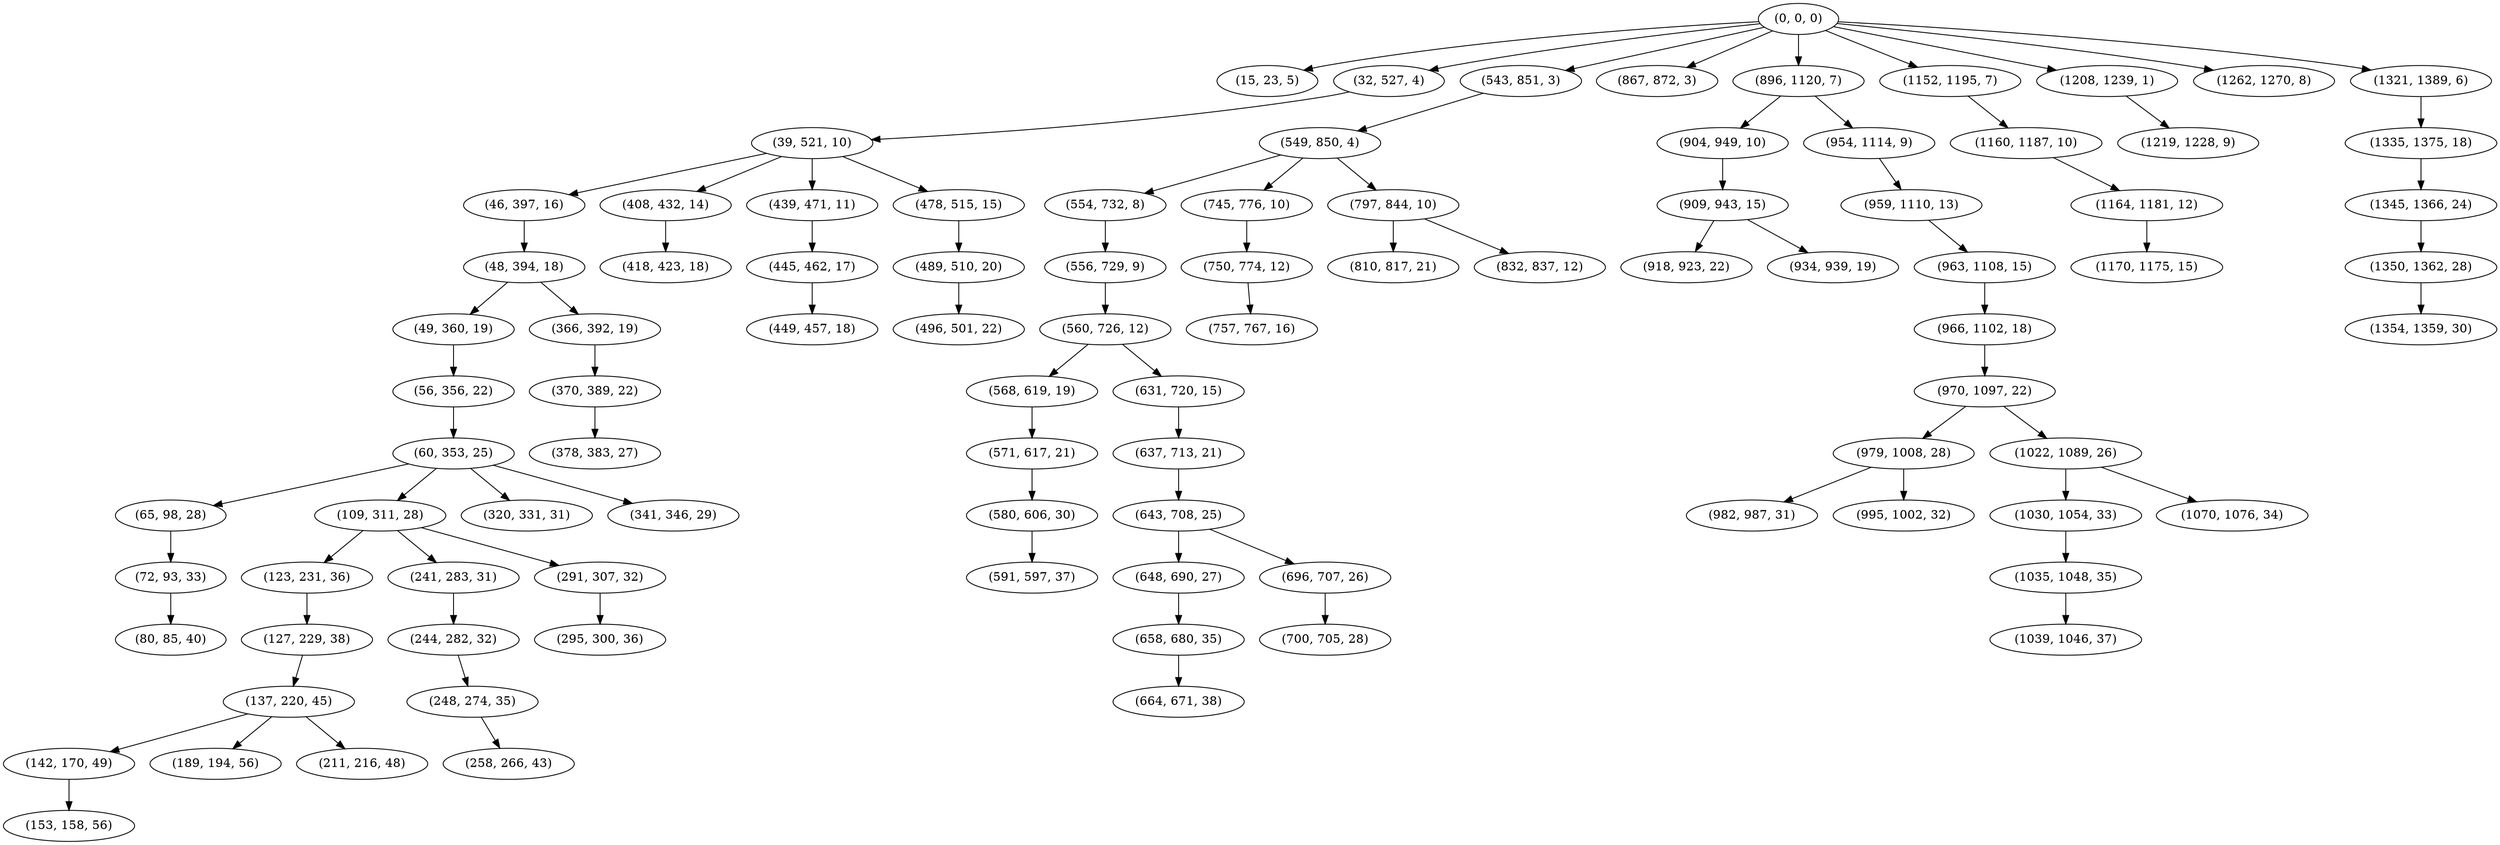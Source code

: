digraph tree {
    "(0, 0, 0)";
    "(15, 23, 5)";
    "(32, 527, 4)";
    "(39, 521, 10)";
    "(46, 397, 16)";
    "(48, 394, 18)";
    "(49, 360, 19)";
    "(56, 356, 22)";
    "(60, 353, 25)";
    "(65, 98, 28)";
    "(72, 93, 33)";
    "(80, 85, 40)";
    "(109, 311, 28)";
    "(123, 231, 36)";
    "(127, 229, 38)";
    "(137, 220, 45)";
    "(142, 170, 49)";
    "(153, 158, 56)";
    "(189, 194, 56)";
    "(211, 216, 48)";
    "(241, 283, 31)";
    "(244, 282, 32)";
    "(248, 274, 35)";
    "(258, 266, 43)";
    "(291, 307, 32)";
    "(295, 300, 36)";
    "(320, 331, 31)";
    "(341, 346, 29)";
    "(366, 392, 19)";
    "(370, 389, 22)";
    "(378, 383, 27)";
    "(408, 432, 14)";
    "(418, 423, 18)";
    "(439, 471, 11)";
    "(445, 462, 17)";
    "(449, 457, 18)";
    "(478, 515, 15)";
    "(489, 510, 20)";
    "(496, 501, 22)";
    "(543, 851, 3)";
    "(549, 850, 4)";
    "(554, 732, 8)";
    "(556, 729, 9)";
    "(560, 726, 12)";
    "(568, 619, 19)";
    "(571, 617, 21)";
    "(580, 606, 30)";
    "(591, 597, 37)";
    "(631, 720, 15)";
    "(637, 713, 21)";
    "(643, 708, 25)";
    "(648, 690, 27)";
    "(658, 680, 35)";
    "(664, 671, 38)";
    "(696, 707, 26)";
    "(700, 705, 28)";
    "(745, 776, 10)";
    "(750, 774, 12)";
    "(757, 767, 16)";
    "(797, 844, 10)";
    "(810, 817, 21)";
    "(832, 837, 12)";
    "(867, 872, 3)";
    "(896, 1120, 7)";
    "(904, 949, 10)";
    "(909, 943, 15)";
    "(918, 923, 22)";
    "(934, 939, 19)";
    "(954, 1114, 9)";
    "(959, 1110, 13)";
    "(963, 1108, 15)";
    "(966, 1102, 18)";
    "(970, 1097, 22)";
    "(979, 1008, 28)";
    "(982, 987, 31)";
    "(995, 1002, 32)";
    "(1022, 1089, 26)";
    "(1030, 1054, 33)";
    "(1035, 1048, 35)";
    "(1039, 1046, 37)";
    "(1070, 1076, 34)";
    "(1152, 1195, 7)";
    "(1160, 1187, 10)";
    "(1164, 1181, 12)";
    "(1170, 1175, 15)";
    "(1208, 1239, 1)";
    "(1219, 1228, 9)";
    "(1262, 1270, 8)";
    "(1321, 1389, 6)";
    "(1335, 1375, 18)";
    "(1345, 1366, 24)";
    "(1350, 1362, 28)";
    "(1354, 1359, 30)";
    "(0, 0, 0)" -> "(15, 23, 5)";
    "(0, 0, 0)" -> "(32, 527, 4)";
    "(0, 0, 0)" -> "(543, 851, 3)";
    "(0, 0, 0)" -> "(867, 872, 3)";
    "(0, 0, 0)" -> "(896, 1120, 7)";
    "(0, 0, 0)" -> "(1152, 1195, 7)";
    "(0, 0, 0)" -> "(1208, 1239, 1)";
    "(0, 0, 0)" -> "(1262, 1270, 8)";
    "(0, 0, 0)" -> "(1321, 1389, 6)";
    "(32, 527, 4)" -> "(39, 521, 10)";
    "(39, 521, 10)" -> "(46, 397, 16)";
    "(39, 521, 10)" -> "(408, 432, 14)";
    "(39, 521, 10)" -> "(439, 471, 11)";
    "(39, 521, 10)" -> "(478, 515, 15)";
    "(46, 397, 16)" -> "(48, 394, 18)";
    "(48, 394, 18)" -> "(49, 360, 19)";
    "(48, 394, 18)" -> "(366, 392, 19)";
    "(49, 360, 19)" -> "(56, 356, 22)";
    "(56, 356, 22)" -> "(60, 353, 25)";
    "(60, 353, 25)" -> "(65, 98, 28)";
    "(60, 353, 25)" -> "(109, 311, 28)";
    "(60, 353, 25)" -> "(320, 331, 31)";
    "(60, 353, 25)" -> "(341, 346, 29)";
    "(65, 98, 28)" -> "(72, 93, 33)";
    "(72, 93, 33)" -> "(80, 85, 40)";
    "(109, 311, 28)" -> "(123, 231, 36)";
    "(109, 311, 28)" -> "(241, 283, 31)";
    "(109, 311, 28)" -> "(291, 307, 32)";
    "(123, 231, 36)" -> "(127, 229, 38)";
    "(127, 229, 38)" -> "(137, 220, 45)";
    "(137, 220, 45)" -> "(142, 170, 49)";
    "(137, 220, 45)" -> "(189, 194, 56)";
    "(137, 220, 45)" -> "(211, 216, 48)";
    "(142, 170, 49)" -> "(153, 158, 56)";
    "(241, 283, 31)" -> "(244, 282, 32)";
    "(244, 282, 32)" -> "(248, 274, 35)";
    "(248, 274, 35)" -> "(258, 266, 43)";
    "(291, 307, 32)" -> "(295, 300, 36)";
    "(366, 392, 19)" -> "(370, 389, 22)";
    "(370, 389, 22)" -> "(378, 383, 27)";
    "(408, 432, 14)" -> "(418, 423, 18)";
    "(439, 471, 11)" -> "(445, 462, 17)";
    "(445, 462, 17)" -> "(449, 457, 18)";
    "(478, 515, 15)" -> "(489, 510, 20)";
    "(489, 510, 20)" -> "(496, 501, 22)";
    "(543, 851, 3)" -> "(549, 850, 4)";
    "(549, 850, 4)" -> "(554, 732, 8)";
    "(549, 850, 4)" -> "(745, 776, 10)";
    "(549, 850, 4)" -> "(797, 844, 10)";
    "(554, 732, 8)" -> "(556, 729, 9)";
    "(556, 729, 9)" -> "(560, 726, 12)";
    "(560, 726, 12)" -> "(568, 619, 19)";
    "(560, 726, 12)" -> "(631, 720, 15)";
    "(568, 619, 19)" -> "(571, 617, 21)";
    "(571, 617, 21)" -> "(580, 606, 30)";
    "(580, 606, 30)" -> "(591, 597, 37)";
    "(631, 720, 15)" -> "(637, 713, 21)";
    "(637, 713, 21)" -> "(643, 708, 25)";
    "(643, 708, 25)" -> "(648, 690, 27)";
    "(643, 708, 25)" -> "(696, 707, 26)";
    "(648, 690, 27)" -> "(658, 680, 35)";
    "(658, 680, 35)" -> "(664, 671, 38)";
    "(696, 707, 26)" -> "(700, 705, 28)";
    "(745, 776, 10)" -> "(750, 774, 12)";
    "(750, 774, 12)" -> "(757, 767, 16)";
    "(797, 844, 10)" -> "(810, 817, 21)";
    "(797, 844, 10)" -> "(832, 837, 12)";
    "(896, 1120, 7)" -> "(904, 949, 10)";
    "(896, 1120, 7)" -> "(954, 1114, 9)";
    "(904, 949, 10)" -> "(909, 943, 15)";
    "(909, 943, 15)" -> "(918, 923, 22)";
    "(909, 943, 15)" -> "(934, 939, 19)";
    "(954, 1114, 9)" -> "(959, 1110, 13)";
    "(959, 1110, 13)" -> "(963, 1108, 15)";
    "(963, 1108, 15)" -> "(966, 1102, 18)";
    "(966, 1102, 18)" -> "(970, 1097, 22)";
    "(970, 1097, 22)" -> "(979, 1008, 28)";
    "(970, 1097, 22)" -> "(1022, 1089, 26)";
    "(979, 1008, 28)" -> "(982, 987, 31)";
    "(979, 1008, 28)" -> "(995, 1002, 32)";
    "(1022, 1089, 26)" -> "(1030, 1054, 33)";
    "(1022, 1089, 26)" -> "(1070, 1076, 34)";
    "(1030, 1054, 33)" -> "(1035, 1048, 35)";
    "(1035, 1048, 35)" -> "(1039, 1046, 37)";
    "(1152, 1195, 7)" -> "(1160, 1187, 10)";
    "(1160, 1187, 10)" -> "(1164, 1181, 12)";
    "(1164, 1181, 12)" -> "(1170, 1175, 15)";
    "(1208, 1239, 1)" -> "(1219, 1228, 9)";
    "(1321, 1389, 6)" -> "(1335, 1375, 18)";
    "(1335, 1375, 18)" -> "(1345, 1366, 24)";
    "(1345, 1366, 24)" -> "(1350, 1362, 28)";
    "(1350, 1362, 28)" -> "(1354, 1359, 30)";
}
